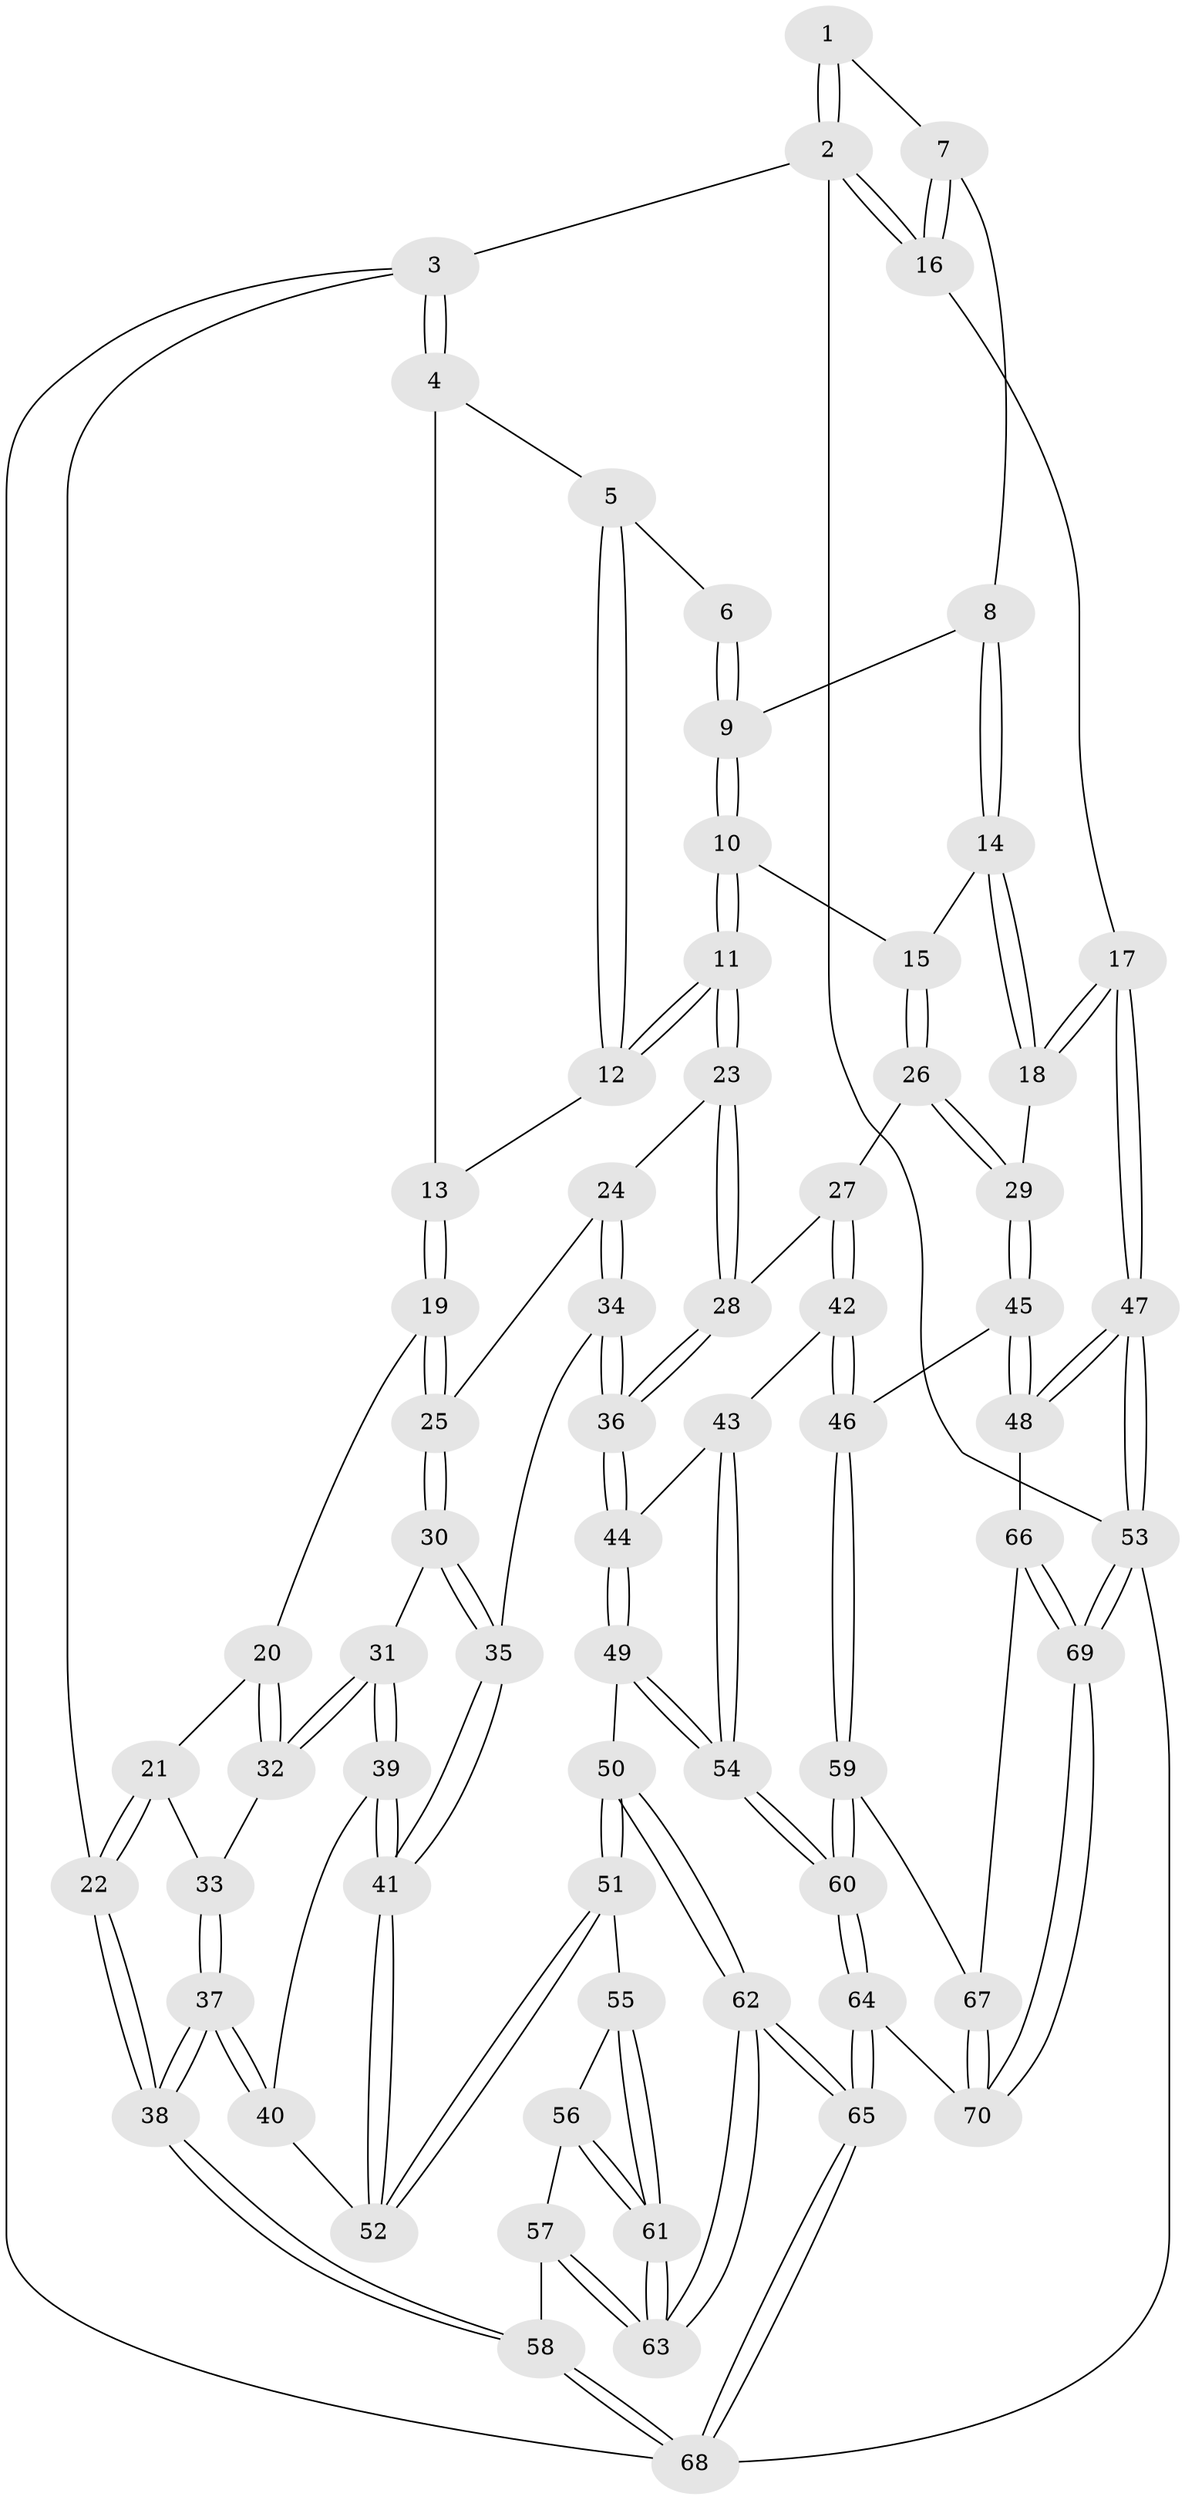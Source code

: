 // coarse degree distribution, {5: 0.4897959183673469, 4: 0.30612244897959184, 3: 0.04081632653061224, 6: 0.10204081632653061, 2: 0.02040816326530612, 7: 0.04081632653061224}
// Generated by graph-tools (version 1.1) at 2025/05/03/04/25 22:05:05]
// undirected, 70 vertices, 172 edges
graph export_dot {
graph [start="1"]
  node [color=gray90,style=filled];
  1 [pos="+0.998521304591989+0"];
  2 [pos="+1+0"];
  3 [pos="+0+0"];
  4 [pos="+0.18007419722628468+0"];
  5 [pos="+0.685228932432509+0"];
  6 [pos="+0.7558827294802984+0"];
  7 [pos="+0.9209927910655692+0.13467559041466673"];
  8 [pos="+0.9151038337547431+0.13603627694927334"];
  9 [pos="+0.808946064391806+0.10555098811482513"];
  10 [pos="+0.7546034182203072+0.19803214042281245"];
  11 [pos="+0.5755504488406759+0.1601347506014785"];
  12 [pos="+0.5721067541586504+0.13099654365875085"];
  13 [pos="+0.23221908840628266+0"];
  14 [pos="+0.8427536137566537+0.2263546754718651"];
  15 [pos="+0.7639252435963803+0.20963155025105878"];
  16 [pos="+1+0.3241152584971805"];
  17 [pos="+1+0.3417831612573814"];
  18 [pos="+0.9598476548661611+0.3443467171468114"];
  19 [pos="+0.21358969961406507+0.1667192865639183"];
  20 [pos="+0.17053790400811802+0.1990855116548889"];
  21 [pos="+0+0.24645195042004045"];
  22 [pos="+0+0.2570984446927855"];
  23 [pos="+0.5387450006921956+0.23642225005661982"];
  24 [pos="+0.4488262104955051+0.27192296720314163"];
  25 [pos="+0.3263567094299206+0.2569761655894466"];
  26 [pos="+0.7568134104344459+0.4265015145990459"];
  27 [pos="+0.711356906955878+0.43067108553775557"];
  28 [pos="+0.6473757930245222+0.4145372313103854"];
  29 [pos="+0.762342932152609+0.42830463983614736"];
  30 [pos="+0.3027901500170514+0.3590131167801997"];
  31 [pos="+0.19737747149192064+0.4381672286801023"];
  32 [pos="+0.15596890555278967+0.41456131028621124"];
  33 [pos="+0.12135469059469488+0.42549346151792566"];
  34 [pos="+0.43011038052857+0.4981770260407911"];
  35 [pos="+0.37688219227486447+0.5138578464624882"];
  36 [pos="+0.5133924784198254+0.5233295623310821"];
  37 [pos="+0+0.5949366453644851"];
  38 [pos="+0+0.6278630695753795"];
  39 [pos="+0.19788406081658194+0.4391392038955769"];
  40 [pos="+0.11308381676907331+0.5739558827992565"];
  41 [pos="+0.296725996728334+0.5798464264279803"];
  42 [pos="+0.6614631502750845+0.6438360422847152"];
  43 [pos="+0.5575525835212402+0.5827526083306551"];
  44 [pos="+0.5168909338614698+0.5336675909366588"];
  45 [pos="+0.8948863194701903+0.6775581003841548"];
  46 [pos="+0.7004639214563266+0.7187648192906994"];
  47 [pos="+1+0.6981580047242456"];
  48 [pos="+0.9447700461706274+0.6951126399654811"];
  49 [pos="+0.4442990080112577+0.7259141060288788"];
  50 [pos="+0.3771059896143266+0.6867788201296139"];
  51 [pos="+0.2968962877402031+0.6151134346109709"];
  52 [pos="+0.2953084612979365+0.5836568509670056"];
  53 [pos="+1+1"];
  54 [pos="+0.5125557635038368+0.8183768112922493"];
  55 [pos="+0.26501472376518814+0.6580601115188655"];
  56 [pos="+0.13476598538806173+0.6868266401923977"];
  57 [pos="+0+0.6343642412430396"];
  58 [pos="+0+0.6314117870644959"];
  59 [pos="+0.6598431150231324+0.767772126857258"];
  60 [pos="+0.5380237854899118+0.8677664807749453"];
  61 [pos="+0.2188515496002017+0.8696575137949981"];
  62 [pos="+0.2299778822109686+0.9564355843771492"];
  63 [pos="+0.21474125446718573+0.924561981534798"];
  64 [pos="+0.48407268241336265+1"];
  65 [pos="+0.2916533337653436+1"];
  66 [pos="+0.8469565686189776+0.8616708180993331"];
  67 [pos="+0.7961223815292873+0.8828670117024433"];
  68 [pos="+0+1"];
  69 [pos="+0.9732874387332077+1"];
  70 [pos="+0.6204923553523299+1"];
  1 -- 2;
  1 -- 2;
  1 -- 7;
  2 -- 3;
  2 -- 16;
  2 -- 16;
  2 -- 53;
  3 -- 4;
  3 -- 4;
  3 -- 22;
  3 -- 68;
  4 -- 5;
  4 -- 13;
  5 -- 6;
  5 -- 12;
  5 -- 12;
  6 -- 9;
  6 -- 9;
  7 -- 8;
  7 -- 16;
  7 -- 16;
  8 -- 9;
  8 -- 14;
  8 -- 14;
  9 -- 10;
  9 -- 10;
  10 -- 11;
  10 -- 11;
  10 -- 15;
  11 -- 12;
  11 -- 12;
  11 -- 23;
  11 -- 23;
  12 -- 13;
  13 -- 19;
  13 -- 19;
  14 -- 15;
  14 -- 18;
  14 -- 18;
  15 -- 26;
  15 -- 26;
  16 -- 17;
  17 -- 18;
  17 -- 18;
  17 -- 47;
  17 -- 47;
  18 -- 29;
  19 -- 20;
  19 -- 25;
  19 -- 25;
  20 -- 21;
  20 -- 32;
  20 -- 32;
  21 -- 22;
  21 -- 22;
  21 -- 33;
  22 -- 38;
  22 -- 38;
  23 -- 24;
  23 -- 28;
  23 -- 28;
  24 -- 25;
  24 -- 34;
  24 -- 34;
  25 -- 30;
  25 -- 30;
  26 -- 27;
  26 -- 29;
  26 -- 29;
  27 -- 28;
  27 -- 42;
  27 -- 42;
  28 -- 36;
  28 -- 36;
  29 -- 45;
  29 -- 45;
  30 -- 31;
  30 -- 35;
  30 -- 35;
  31 -- 32;
  31 -- 32;
  31 -- 39;
  31 -- 39;
  32 -- 33;
  33 -- 37;
  33 -- 37;
  34 -- 35;
  34 -- 36;
  34 -- 36;
  35 -- 41;
  35 -- 41;
  36 -- 44;
  36 -- 44;
  37 -- 38;
  37 -- 38;
  37 -- 40;
  37 -- 40;
  38 -- 58;
  38 -- 58;
  39 -- 40;
  39 -- 41;
  39 -- 41;
  40 -- 52;
  41 -- 52;
  41 -- 52;
  42 -- 43;
  42 -- 46;
  42 -- 46;
  43 -- 44;
  43 -- 54;
  43 -- 54;
  44 -- 49;
  44 -- 49;
  45 -- 46;
  45 -- 48;
  45 -- 48;
  46 -- 59;
  46 -- 59;
  47 -- 48;
  47 -- 48;
  47 -- 53;
  47 -- 53;
  48 -- 66;
  49 -- 50;
  49 -- 54;
  49 -- 54;
  50 -- 51;
  50 -- 51;
  50 -- 62;
  50 -- 62;
  51 -- 52;
  51 -- 52;
  51 -- 55;
  53 -- 69;
  53 -- 69;
  53 -- 68;
  54 -- 60;
  54 -- 60;
  55 -- 56;
  55 -- 61;
  55 -- 61;
  56 -- 57;
  56 -- 61;
  56 -- 61;
  57 -- 58;
  57 -- 63;
  57 -- 63;
  58 -- 68;
  58 -- 68;
  59 -- 60;
  59 -- 60;
  59 -- 67;
  60 -- 64;
  60 -- 64;
  61 -- 63;
  61 -- 63;
  62 -- 63;
  62 -- 63;
  62 -- 65;
  62 -- 65;
  64 -- 65;
  64 -- 65;
  64 -- 70;
  65 -- 68;
  65 -- 68;
  66 -- 67;
  66 -- 69;
  66 -- 69;
  67 -- 70;
  67 -- 70;
  69 -- 70;
  69 -- 70;
}
